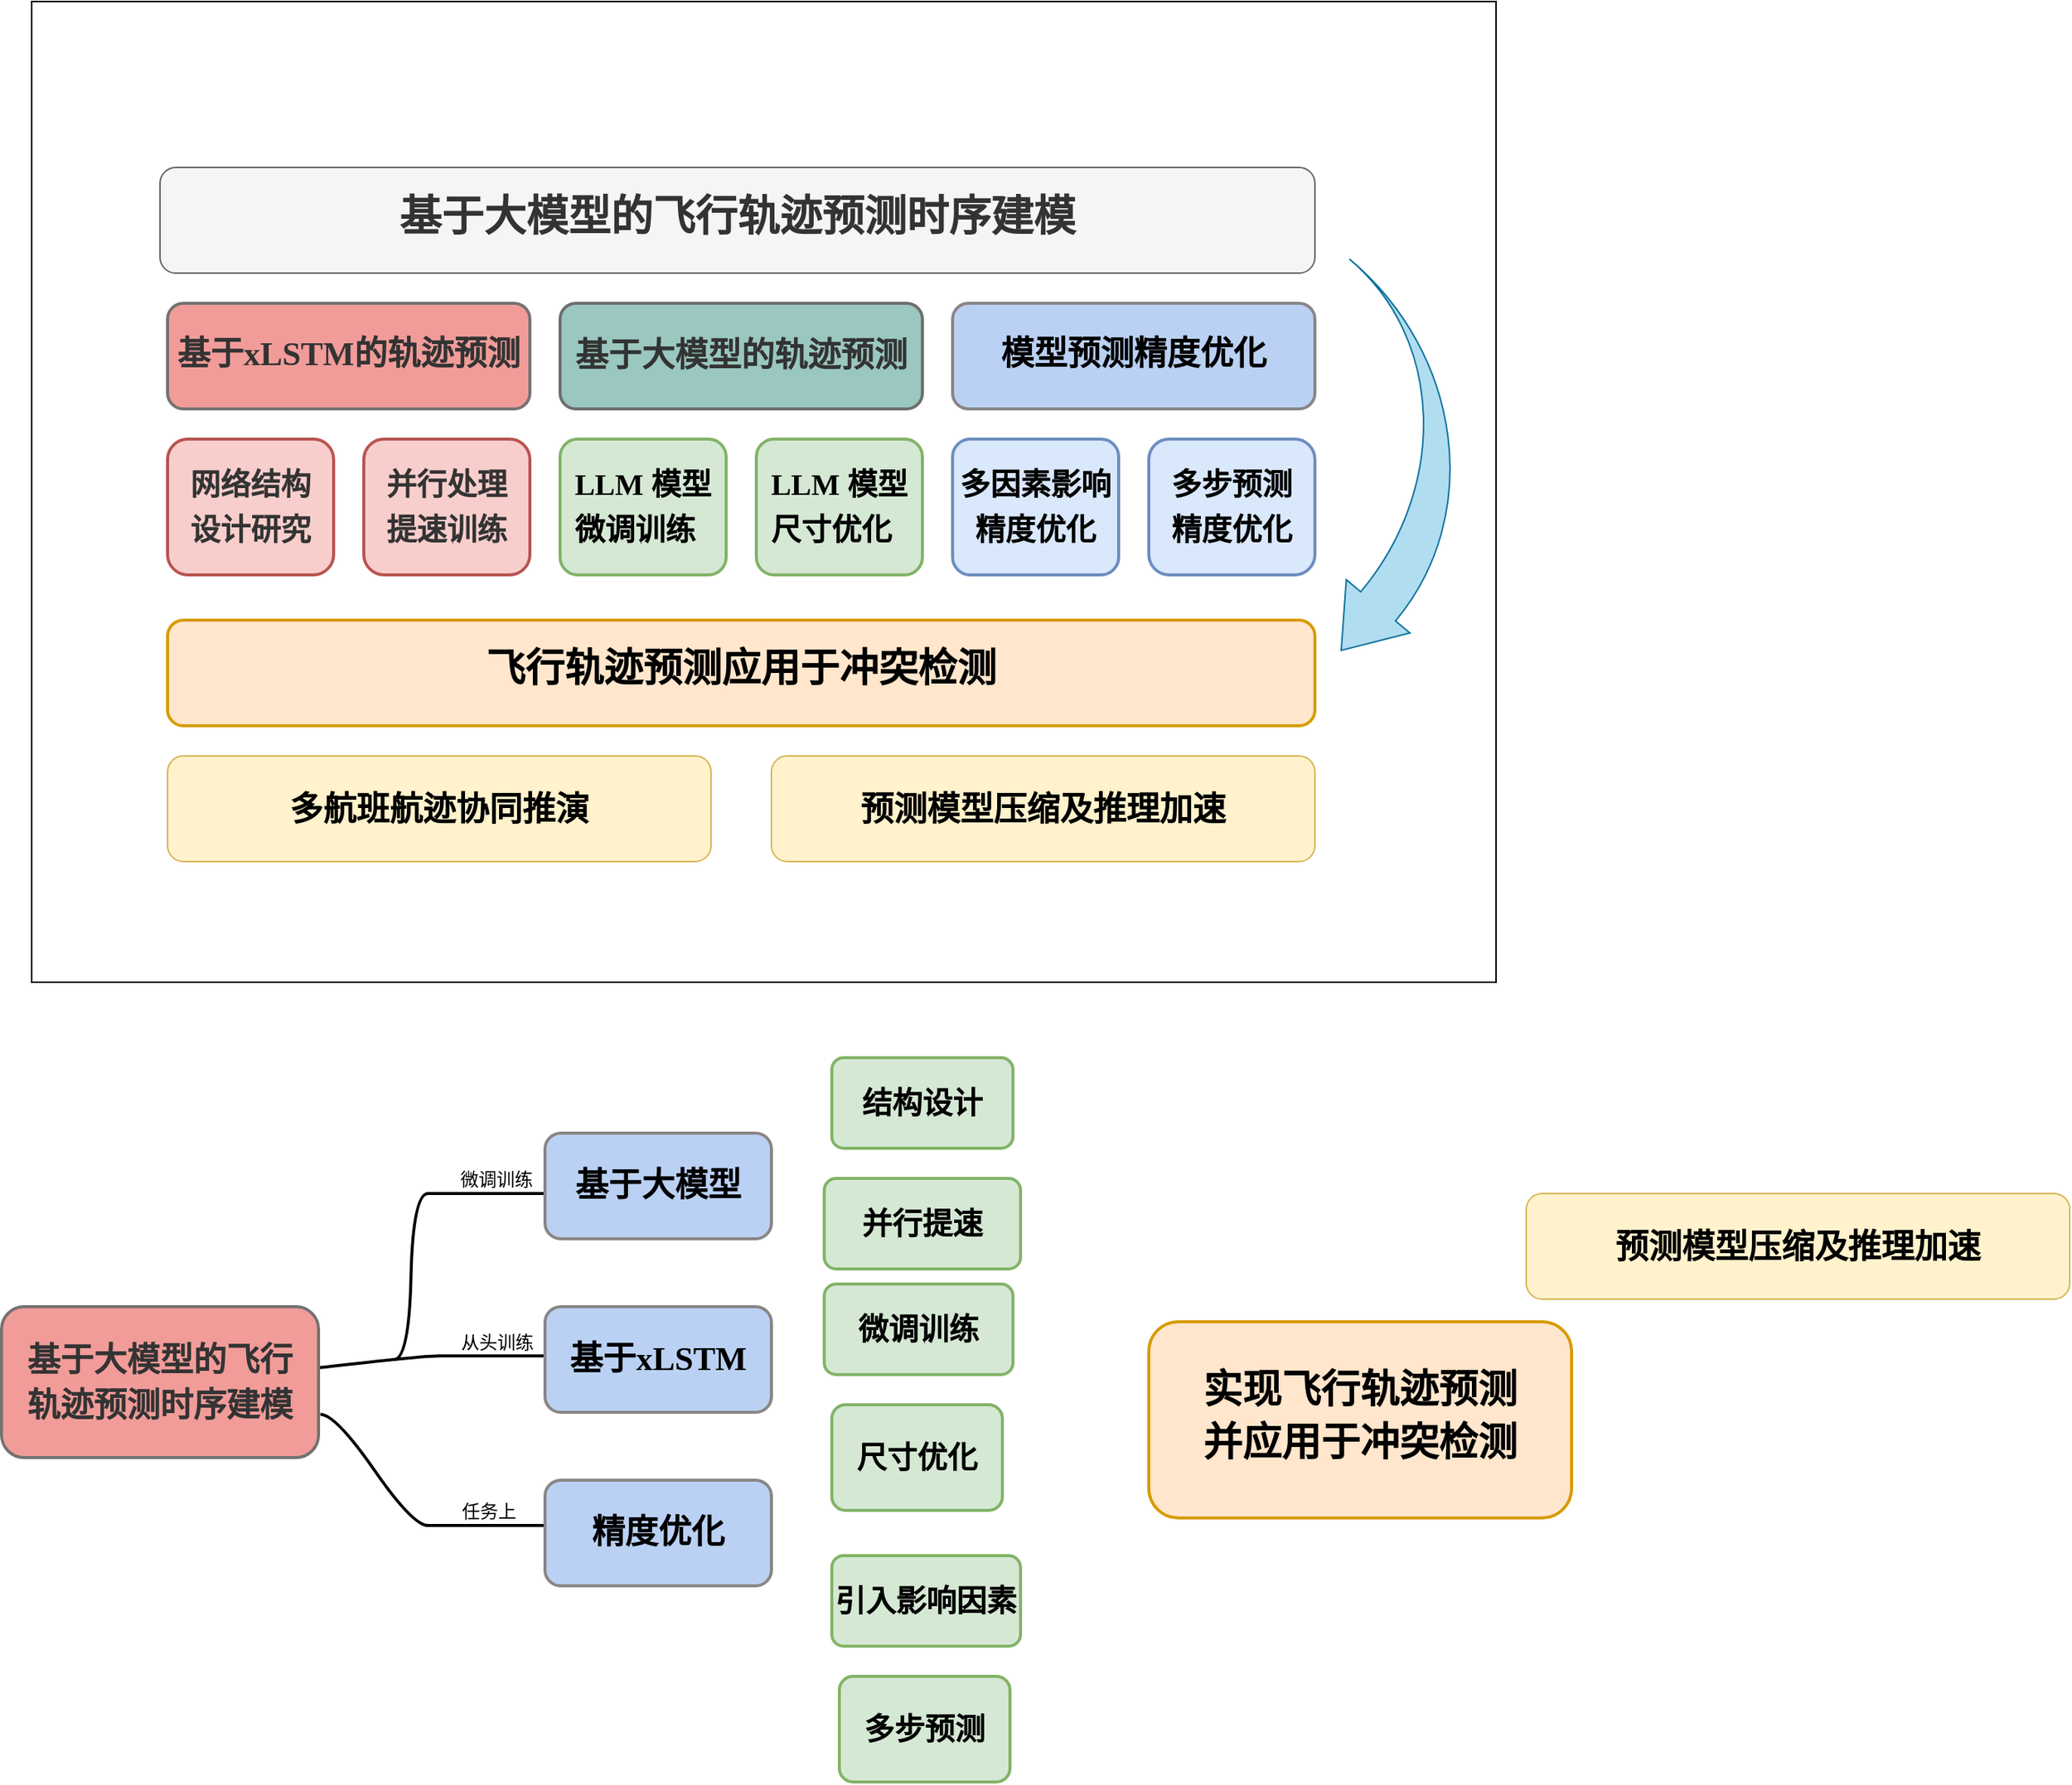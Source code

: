 <mxfile version="24.3.1" type="github">
  <diagram name="第 1 页" id="Np5g19sTjuQN8XIxTQIX">
    <mxGraphModel dx="140" dy="78" grid="1" gridSize="10" guides="1" tooltips="1" connect="1" arrows="1" fold="1" page="1" pageScale="1" pageWidth="827" pageHeight="1169" math="0" shadow="0">
      <root>
        <mxCell id="0" />
        <mxCell id="1" parent="0" />
        <mxCell id="xO19QTCpFd1LOzRahllu-28" value="" style="verticalLabelPosition=bottom;verticalAlign=top;html=1;shape=mxgraph.basic.rect;fillColor2=none;strokeWidth=1;size=20;indent=5;" vertex="1" parent="1">
          <mxGeometry x="40" y="30" width="970" height="650" as="geometry" />
        </mxCell>
        <mxCell id="xO19QTCpFd1LOzRahllu-1" value="&lt;div style=&quot;font-size: medium; text-align: start;&quot; data-hash=&quot;a9165d3e51a215f3cddf8d5b3a274f44&quot; data-version=&quot;3.0.0&quot;&gt;&lt;/div&gt;&lt;div style=&quot;text-align: start;&quot; class=&quot;document&quot;&gt;&lt;div style=&quot;&quot; class=&quot;section&quot;&gt;&lt;p style=&quot;margin: 0pt; text-align: justify; font-family: 等线; line-height: 22pt;&quot; class=&quot;paragraph text-align-type-justify&quot;&gt;&lt;span style=&quot;font-family: 宋体; font-weight: bold; color: rgb(51, 51, 51); letter-spacing: 0pt; vertical-align: baseline;&quot; data-font-family=&quot;宋体&quot;&gt;&lt;font style=&quot;font-size: 28px;&quot;&gt;基于大模型的飞行轨迹预测时序建模&lt;/font&gt;&lt;/span&gt;&lt;/p&gt;&lt;/div&gt;&lt;/div&gt;" style="rounded=1;whiteSpace=wrap;html=1;fillColor=#f5f5f5;fontColor=#333333;strokeColor=#666666;" vertex="1" parent="1">
          <mxGeometry x="125" y="140" width="765" height="70" as="geometry" />
        </mxCell>
        <mxCell id="xO19QTCpFd1LOzRahllu-2" value="&lt;div style=&quot;font-size: medium; text-align: start;&quot; data-hash=&quot;c56bc3a6468e6ee02840d39db7b181fa&quot; data-version=&quot;3.0.0&quot;&gt;&lt;/div&gt;&lt;div style=&quot;text-align: start;&quot; class=&quot;document&quot;&gt;&lt;div style=&quot;&quot; class=&quot;section&quot;&gt;&lt;p style=&quot;margin: 0pt; text-align: justify; font-family: 等线; line-height: 22pt;&quot; class=&quot;paragraph text-align-type-justify&quot;&gt;&lt;span style=&quot;font-family: 宋体; font-weight: bold; color: rgb(51, 51, 51); background-image: initial; background-position: initial; background-size: initial; background-repeat: initial; background-attachment: initial; background-origin: initial; background-clip: initial; letter-spacing: 0pt; vertical-align: baseline;&quot; data-font-family=&quot;宋体&quot;&gt;&lt;font style=&quot;font-size: 22px;&quot;&gt;基于xLSTM的轨迹预测&lt;/font&gt;&lt;/span&gt;&lt;/p&gt;&lt;/div&gt;&lt;/div&gt;" style="rounded=1;whiteSpace=wrap;html=1;fillColor=#f19c99;strokeColor=#747272;strokeWidth=2;" vertex="1" parent="1">
          <mxGeometry x="130" y="230" width="240" height="70" as="geometry" />
        </mxCell>
        <mxCell id="xO19QTCpFd1LOzRahllu-3" value="&lt;span style=&quot;color: rgb(51, 51, 51); font-family: 宋体; font-weight: 700; text-align: justify;&quot;&gt;&lt;font style=&quot;font-size: 22px;&quot;&gt;基于大模型的轨迹预测&lt;/font&gt;&lt;/span&gt;" style="rounded=1;whiteSpace=wrap;html=1;fillColor=#9ac7bf;strokeColor=#6f6d6d;strokeWidth=2;" vertex="1" parent="1">
          <mxGeometry x="390" y="230" width="240" height="70" as="geometry" />
        </mxCell>
        <mxCell id="xO19QTCpFd1LOzRahllu-4" value="&lt;div style=&quot;font-size: medium; text-align: start;&quot; data-hash=&quot;b2df4ce89868642a61a8cfd2494da5e4&quot; data-version=&quot;3.0.0&quot;&gt;&lt;/div&gt;&lt;div style=&quot;text-align: start;&quot; class=&quot;document&quot;&gt;&lt;div style=&quot;&quot; class=&quot;section&quot;&gt;&lt;p style=&quot;margin: 0pt; text-align: justify; line-height: 22pt;&quot; class=&quot;paragraph text-align-type-justify&quot;&gt;&lt;font size=&quot;1&quot; style=&quot;&quot; face=&quot;宋体&quot;&gt;&lt;b style=&quot;font-size: 22px;&quot;&gt;模型预测精度优化&lt;/b&gt;&lt;/font&gt;&lt;/p&gt;&lt;/div&gt;&lt;/div&gt;" style="rounded=1;whiteSpace=wrap;html=1;fillColor=#bad1f3;strokeColor=#8a8585;strokeWidth=2;" vertex="1" parent="1">
          <mxGeometry x="650" y="230" width="240" height="70" as="geometry" />
        </mxCell>
        <mxCell id="xO19QTCpFd1LOzRahllu-5" value="&lt;div style=&quot;font-size: medium; text-align: start;&quot; data-hash=&quot;c56bc3a6468e6ee02840d39db7b181fa&quot; data-version=&quot;3.0.0&quot;&gt;&lt;/div&gt;&lt;div style=&quot;font-size: 20px; text-align: start;&quot; class=&quot;document&quot;&gt;&lt;div class=&quot;section&quot;&gt;&lt;p style=&quot;margin: 0pt; text-align: justify; line-height: 22pt;&quot; class=&quot;paragraph text-align-type-justify&quot;&gt;&lt;font style=&quot;font-size: 20px;&quot; face=&quot;宋体&quot; color=&quot;#333333&quot;&gt;&lt;b&gt;网络结构&lt;/b&gt;&lt;/font&gt;&lt;/p&gt;&lt;p style=&quot;margin: 0pt; text-align: justify; line-height: 22pt;&quot; class=&quot;paragraph text-align-type-justify&quot;&gt;&lt;font style=&quot;font-size: 20px;&quot; face=&quot;宋体&quot; color=&quot;#333333&quot;&gt;&lt;b&gt;设计研究&lt;/b&gt;&lt;/font&gt;&lt;/p&gt;&lt;/div&gt;&lt;/div&gt;" style="rounded=1;whiteSpace=wrap;html=1;fillColor=#f8cecc;strokeColor=#b85450;strokeWidth=2;" vertex="1" parent="1">
          <mxGeometry x="130" y="320" width="110" height="90" as="geometry" />
        </mxCell>
        <mxCell id="xO19QTCpFd1LOzRahllu-6" value="&lt;div style=&quot;font-size: medium; text-align: start;&quot; data-hash=&quot;c56bc3a6468e6ee02840d39db7b181fa&quot; data-version=&quot;3.0.0&quot;&gt;&lt;/div&gt;&lt;div style=&quot;font-size: 20px; text-align: start;&quot; class=&quot;document&quot;&gt;&lt;div class=&quot;section&quot;&gt;&lt;p style=&quot;margin: 0pt; text-align: justify; line-height: 22pt;&quot; class=&quot;paragraph text-align-type-justify&quot;&gt;&lt;font style=&quot;font-size: 20px;&quot; face=&quot;宋体&quot; color=&quot;#333333&quot;&gt;&lt;b&gt;并行处理&lt;/b&gt;&lt;/font&gt;&lt;/p&gt;&lt;p style=&quot;margin: 0pt; text-align: justify; line-height: 22pt;&quot; class=&quot;paragraph text-align-type-justify&quot;&gt;&lt;font style=&quot;font-size: 20px;&quot; face=&quot;宋体&quot; color=&quot;#333333&quot;&gt;&lt;b&gt;提速训练&lt;/b&gt;&lt;/font&gt;&lt;/p&gt;&lt;/div&gt;&lt;/div&gt;" style="rounded=1;whiteSpace=wrap;html=1;fillColor=#f8cecc;strokeColor=#b85450;strokeWidth=2;" vertex="1" parent="1">
          <mxGeometry x="260" y="320" width="110" height="90" as="geometry" />
        </mxCell>
        <mxCell id="xO19QTCpFd1LOzRahllu-9" value="" style="html=1;shadow=0;dashed=0;align=center;verticalAlign=middle;shape=mxgraph.arrows2.jumpInArrow;dy=15;dx=38;arrowHead=55;rotation=130;fillColor=#b1ddf0;strokeColor=#10739e;" vertex="1" parent="1">
          <mxGeometry x="819.62" y="244.17" width="202.13" height="190" as="geometry" />
        </mxCell>
        <mxCell id="xO19QTCpFd1LOzRahllu-10" value="&lt;div style=&quot;font-size: medium; text-align: start;&quot; data-hash=&quot;b2df4ce89868642a61a8cfd2494da5e4&quot; data-version=&quot;3.0.0&quot;&gt;&lt;/div&gt;&lt;div style=&quot;font-size: 20px;&quot; class=&quot;document&quot;&gt;&lt;div class=&quot;section&quot;&gt;&lt;p style=&quot;margin: 0pt; font-family: 等线; line-height: 22pt;&quot; class=&quot;paragraph text-align-type-justify&quot;&gt;&lt;span style=&quot;font-family: 宋体; font-weight: bold; letter-spacing: 0pt; vertical-align: baseline;&quot; data-font-family=&quot;宋体&quot;&gt;多因素影响&lt;/span&gt;&lt;/p&gt;&lt;p style=&quot;margin: 0pt; font-family: 等线; line-height: 22pt;&quot; class=&quot;paragraph text-align-type-justify&quot;&gt;&lt;span style=&quot;font-family: 宋体; font-weight: bold; letter-spacing: 0pt; vertical-align: baseline;&quot; data-font-family=&quot;宋体&quot;&gt;精度优化&lt;/span&gt;&lt;/p&gt;&lt;/div&gt;&lt;/div&gt;" style="rounded=1;whiteSpace=wrap;html=1;fillColor=#dae8fc;strokeColor=#6c8ebf;arcSize=13;strokeWidth=2;" vertex="1" parent="1">
          <mxGeometry x="650" y="320" width="110" height="90" as="geometry" />
        </mxCell>
        <mxCell id="xO19QTCpFd1LOzRahllu-11" value="&lt;div style=&quot;font-size: medium; text-align: start;&quot; data-hash=&quot;b2df4ce89868642a61a8cfd2494da5e4&quot; data-version=&quot;3.0.0&quot;&gt;&lt;/div&gt;&lt;div style=&quot;font-size: 20px; text-align: start;&quot; class=&quot;document&quot;&gt;&lt;div class=&quot;section&quot;&gt;&lt;p style=&quot;margin: 0pt; text-align: justify; font-family: 等线; line-height: 22pt;&quot; class=&quot;paragraph text-align-type-justify&quot;&gt;&lt;span style=&quot;font-family: 宋体; font-weight: bold; letter-spacing: 0pt; vertical-align: baseline;&quot; data-font-family=&quot;宋体&quot;&gt;多步预测&lt;/span&gt;&lt;/p&gt;&lt;p style=&quot;margin: 0pt; text-align: justify; font-family: 等线; line-height: 22pt;&quot; class=&quot;paragraph text-align-type-justify&quot;&gt;&lt;span style=&quot;font-family: 宋体; font-weight: bold; letter-spacing: 0pt; vertical-align: baseline;&quot; data-font-family=&quot;宋体&quot;&gt;精度优化&lt;/span&gt;&lt;/p&gt;&lt;/div&gt;&lt;/div&gt;" style="rounded=1;whiteSpace=wrap;html=1;fillColor=#dae8fc;strokeColor=#6c8ebf;strokeWidth=2;" vertex="1" parent="1">
          <mxGeometry x="780" y="320" width="110" height="90" as="geometry" />
        </mxCell>
        <mxCell id="xO19QTCpFd1LOzRahllu-13" value="&lt;div style=&quot;font-size: medium; text-align: start;&quot; data-hash=&quot;b2df4ce89868642a61a8cfd2494da5e4&quot; data-version=&quot;3.0.0&quot;&gt;&lt;/div&gt;&lt;div style=&quot;text-align: start;&quot; class=&quot;document&quot;&gt;&lt;div style=&quot;&quot; class=&quot;section&quot;&gt;&lt;p style=&quot;margin: 0pt; text-align: justify; font-family: 等线; line-height: 22pt;&quot; class=&quot;paragraph text-align-type-justify&quot;&gt;&lt;span style=&quot;font-family: 宋体; font-weight: bold; letter-spacing: 0pt; vertical-align: baseline;&quot; data-font-family=&quot;宋体&quot;&gt;&lt;font style=&quot;font-size: 26px;&quot;&gt;飞行轨迹预测应用于冲突检测&lt;/font&gt;&lt;/span&gt;&lt;/p&gt;&lt;/div&gt;&lt;/div&gt;" style="rounded=1;whiteSpace=wrap;html=1;fillColor=#ffe6cc;strokeColor=#d79b00;strokeWidth=2;" vertex="1" parent="1">
          <mxGeometry x="130" y="440" width="760" height="70" as="geometry" />
        </mxCell>
        <mxCell id="xO19QTCpFd1LOzRahllu-18" value="&lt;div style=&quot;font-size: medium; text-align: start;&quot; data-hash=&quot;b2df4ce89868642a61a8cfd2494da5e4&quot; data-version=&quot;3.0.0&quot;&gt;&lt;/div&gt;&lt;div style=&quot;font-size: 20px; text-align: start;&quot; class=&quot;document&quot;&gt;&lt;div class=&quot;section&quot;&gt;&lt;p style=&quot;margin: 0pt; text-align: justify; line-height: 22pt;&quot; class=&quot;paragraph text-align-type-justify&quot;&gt;&lt;font style=&quot;font-size: 20px;&quot; face=&quot;宋体&quot;&gt;&lt;b&gt;LLM 模型&lt;/b&gt;&lt;/font&gt;&lt;/p&gt;&lt;p style=&quot;margin: 0pt; text-align: justify; line-height: 22pt;&quot; class=&quot;paragraph text-align-type-justify&quot;&gt;&lt;font style=&quot;font-size: 20px;&quot; face=&quot;宋体&quot;&gt;&lt;b&gt;微调训练&lt;/b&gt;&lt;/font&gt;&lt;/p&gt;&lt;/div&gt;&lt;/div&gt;" style="rounded=1;whiteSpace=wrap;html=1;fillColor=#d5e8d4;strokeColor=#82b366;arcSize=13;strokeWidth=2;" vertex="1" parent="1">
          <mxGeometry x="390" y="320" width="110" height="90" as="geometry" />
        </mxCell>
        <mxCell id="xO19QTCpFd1LOzRahllu-22" value="&lt;div style=&quot;font-size: medium; text-align: start;&quot; data-hash=&quot;b2df4ce89868642a61a8cfd2494da5e4&quot; data-version=&quot;3.0.0&quot;&gt;&lt;/div&gt;&lt;div style=&quot;font-size: 20px; text-align: start;&quot; class=&quot;document&quot;&gt;&lt;div class=&quot;section&quot;&gt;&lt;p style=&quot;margin: 0pt; text-align: justify; line-height: 22pt;&quot; class=&quot;paragraph text-align-type-justify&quot;&gt;&lt;font face=&quot;宋体&quot;&gt;&lt;b&gt;LLM 模型&lt;/b&gt;&lt;/font&gt;&lt;/p&gt;&lt;p style=&quot;margin: 0pt; text-align: justify; line-height: 22pt;&quot; class=&quot;paragraph text-align-type-justify&quot;&gt;&lt;font face=&quot;宋体&quot;&gt;&lt;b&gt;尺寸优化&lt;/b&gt;&lt;/font&gt;&lt;/p&gt;&lt;/div&gt;&lt;/div&gt;" style="rounded=1;whiteSpace=wrap;html=1;fillColor=#d5e8d4;strokeColor=#82b366;arcSize=13;strokeWidth=2;" vertex="1" parent="1">
          <mxGeometry x="520" y="320" width="110" height="90" as="geometry" />
        </mxCell>
        <mxCell id="xO19QTCpFd1LOzRahllu-24" value="&lt;div style=&quot;font-size: medium; text-align: start;&quot; data-hash=&quot;b2df4ce89868642a61a8cfd2494da5e4&quot; data-version=&quot;3.0.0&quot;&gt;&lt;/div&gt;&lt;div style=&quot;text-align: start;&quot; class=&quot;document&quot;&gt;&lt;div style=&quot;font-size: 22px;&quot; class=&quot;section&quot;&gt;&lt;p style=&quot;margin: 0pt; text-align: justify; font-family: 等线; line-height: 22pt;&quot; class=&quot;paragraph text-align-type-justify&quot;&gt;&lt;span style=&quot;font-family: 宋体; font-weight: bold; letter-spacing: 0pt; vertical-align: baseline;&quot; data-font-family=&quot;宋体&quot;&gt;&lt;font style=&quot;font-size: 22px;&quot;&gt;多航班航迹&lt;/font&gt;&lt;/span&gt;&lt;span style=&quot;background-color: initial; font-family: 宋体; font-weight: bold; letter-spacing: 0pt;&quot;&gt;协同推演&lt;/span&gt;&lt;/p&gt;&lt;/div&gt;&lt;/div&gt;" style="rounded=1;whiteSpace=wrap;html=1;fillColor=#fff2cc;strokeColor=#d6b656;" vertex="1" parent="1">
          <mxGeometry x="130" y="530" width="360" height="70" as="geometry" />
        </mxCell>
        <mxCell id="xO19QTCpFd1LOzRahllu-26" value="&lt;div style=&quot;font-size: medium; text-align: start;&quot; data-hash=&quot;b2df4ce89868642a61a8cfd2494da5e4&quot; data-version=&quot;3.0.0&quot;&gt;&lt;/div&gt;&lt;div style=&quot;text-align: start;&quot; class=&quot;document&quot;&gt;&lt;div style=&quot;font-size: 22px;&quot; class=&quot;section&quot;&gt;&lt;p style=&quot;margin: 0pt; text-align: justify; line-height: 22pt;&quot; class=&quot;paragraph text-align-type-justify&quot;&gt;&lt;font style=&quot;font-size: 22px;&quot; face=&quot;宋体&quot;&gt;&lt;span style=&quot;&quot;&gt;&lt;b&gt;预测模型压缩&lt;/b&gt;&lt;/span&gt;&lt;/font&gt;&lt;b style=&quot;font-family: 宋体; background-color: initial;&quot;&gt;及推理加速&lt;/b&gt;&lt;/p&gt;&lt;/div&gt;&lt;/div&gt;" style="rounded=1;whiteSpace=wrap;html=1;fillColor=#fff2cc;strokeColor=#d6b656;" vertex="1" parent="1">
          <mxGeometry x="530" y="530" width="360" height="70" as="geometry" />
        </mxCell>
        <mxCell id="xO19QTCpFd1LOzRahllu-47" value="&lt;div style=&quot;font-size: medium; text-align: start;&quot; data-hash=&quot;b2df4ce89868642a61a8cfd2494da5e4&quot; data-version=&quot;3.0.0&quot;&gt;&lt;/div&gt;&lt;div style=&quot;font-size: 20px; text-align: start;&quot; class=&quot;document&quot;&gt;&lt;div class=&quot;section&quot;&gt;&lt;p style=&quot;margin: 0pt; text-align: justify; line-height: 22pt;&quot; class=&quot;paragraph text-align-type-justify&quot;&gt;&lt;font face=&quot;宋体&quot;&gt;&lt;b&gt;结构设计&lt;/b&gt;&lt;/font&gt;&lt;/p&gt;&lt;/div&gt;&lt;/div&gt;" style="rounded=1;whiteSpace=wrap;html=1;fillColor=#d5e8d4;strokeColor=#82b366;arcSize=13;strokeWidth=2;" vertex="1" parent="1">
          <mxGeometry x="570" y="730" width="120" height="60" as="geometry" />
        </mxCell>
        <mxCell id="xO19QTCpFd1LOzRahllu-48" value="&lt;div style=&quot;font-size: medium; text-align: start;&quot; data-hash=&quot;b2df4ce89868642a61a8cfd2494da5e4&quot; data-version=&quot;3.0.0&quot;&gt;&lt;/div&gt;&lt;div style=&quot;font-size: 20px; text-align: start;&quot; class=&quot;document&quot;&gt;&lt;div class=&quot;section&quot;&gt;&lt;p style=&quot;margin: 0pt; text-align: justify; line-height: 22pt;&quot; class=&quot;paragraph text-align-type-justify&quot;&gt;&lt;font face=&quot;宋体&quot;&gt;&lt;b&gt;并行提速&lt;/b&gt;&lt;/font&gt;&lt;/p&gt;&lt;/div&gt;&lt;/div&gt;" style="rounded=1;whiteSpace=wrap;html=1;fillColor=#d5e8d4;strokeColor=#82b366;arcSize=13;strokeWidth=2;" vertex="1" parent="1">
          <mxGeometry x="565" y="810" width="130" height="60" as="geometry" />
        </mxCell>
        <mxCell id="xO19QTCpFd1LOzRahllu-49" value="&lt;div style=&quot;font-size: medium; text-align: start;&quot; data-hash=&quot;b2df4ce89868642a61a8cfd2494da5e4&quot; data-version=&quot;3.0.0&quot;&gt;&lt;/div&gt;&lt;div style=&quot;font-size: 20px; text-align: start;&quot; class=&quot;document&quot;&gt;&lt;div class=&quot;section&quot;&gt;&lt;p style=&quot;margin: 0pt; text-align: justify; line-height: 22pt;&quot; class=&quot;paragraph text-align-type-justify&quot;&gt;&lt;font face=&quot;宋体&quot;&gt;&lt;b&gt;微调训练&lt;/b&gt;&lt;/font&gt;&lt;/p&gt;&lt;/div&gt;&lt;/div&gt;" style="rounded=1;whiteSpace=wrap;html=1;fillColor=#d5e8d4;strokeColor=#82b366;arcSize=13;strokeWidth=2;" vertex="1" parent="1">
          <mxGeometry x="565" y="880" width="125" height="60" as="geometry" />
        </mxCell>
        <mxCell id="xO19QTCpFd1LOzRahllu-50" value="&lt;div style=&quot;font-size: medium; text-align: start;&quot; data-hash=&quot;b2df4ce89868642a61a8cfd2494da5e4&quot; data-version=&quot;3.0.0&quot;&gt;&lt;/div&gt;&lt;div style=&quot;font-size: 20px; text-align: start;&quot; class=&quot;document&quot;&gt;&lt;div class=&quot;section&quot;&gt;&lt;p style=&quot;margin: 0pt; text-align: justify; line-height: 22pt;&quot; class=&quot;paragraph text-align-type-justify&quot;&gt;&lt;font face=&quot;宋体&quot;&gt;&lt;b&gt;尺寸优化&lt;/b&gt;&lt;/font&gt;&lt;/p&gt;&lt;/div&gt;&lt;/div&gt;" style="rounded=1;whiteSpace=wrap;html=1;fillColor=#d5e8d4;strokeColor=#82b366;arcSize=13;strokeWidth=2;" vertex="1" parent="1">
          <mxGeometry x="570" y="960" width="113" height="70" as="geometry" />
        </mxCell>
        <mxCell id="xO19QTCpFd1LOzRahllu-51" value="&lt;div style=&quot;font-size: medium; text-align: start;&quot; data-hash=&quot;b2df4ce89868642a61a8cfd2494da5e4&quot; data-version=&quot;3.0.0&quot;&gt;&lt;/div&gt;&lt;div style=&quot;font-size: 20px; text-align: start;&quot; class=&quot;document&quot;&gt;&lt;div class=&quot;section&quot;&gt;&lt;p style=&quot;margin: 0pt; text-align: justify; line-height: 22pt;&quot; class=&quot;paragraph text-align-type-justify&quot;&gt;&lt;font face=&quot;宋体&quot;&gt;&lt;b&gt;引入影响因素&lt;/b&gt;&lt;/font&gt;&lt;/p&gt;&lt;/div&gt;&lt;/div&gt;" style="rounded=1;whiteSpace=wrap;html=1;fillColor=#d5e8d4;strokeColor=#82b366;arcSize=13;strokeWidth=2;" vertex="1" parent="1">
          <mxGeometry x="570" y="1060" width="125" height="60" as="geometry" />
        </mxCell>
        <mxCell id="xO19QTCpFd1LOzRahllu-52" value="&lt;div style=&quot;font-size: medium; text-align: start;&quot; data-hash=&quot;b2df4ce89868642a61a8cfd2494da5e4&quot; data-version=&quot;3.0.0&quot;&gt;&lt;/div&gt;&lt;div style=&quot;font-size: 20px; text-align: start;&quot; class=&quot;document&quot;&gt;&lt;div class=&quot;section&quot;&gt;&lt;p style=&quot;margin: 0pt; text-align: justify; line-height: 22pt;&quot; class=&quot;paragraph text-align-type-justify&quot;&gt;&lt;font face=&quot;宋体&quot;&gt;&lt;b&gt;多步预测&lt;/b&gt;&lt;/font&gt;&lt;/p&gt;&lt;/div&gt;&lt;/div&gt;" style="rounded=1;whiteSpace=wrap;html=1;fillColor=#d5e8d4;strokeColor=#82b366;arcSize=13;strokeWidth=2;" vertex="1" parent="1">
          <mxGeometry x="575" y="1140" width="113" height="70" as="geometry" />
        </mxCell>
        <mxCell id="xO19QTCpFd1LOzRahllu-53" value="&lt;div style=&quot;font-size: medium; text-align: start;&quot; data-hash=&quot;b2df4ce89868642a61a8cfd2494da5e4&quot; data-version=&quot;3.0.0&quot;&gt;&lt;/div&gt;&lt;div style=&quot;text-align: start;&quot; class=&quot;document&quot;&gt;&lt;div style=&quot;&quot; class=&quot;section&quot;&gt;&lt;p style=&quot;margin: 0pt; text-align: justify; font-family: 等线; line-height: 22pt;&quot; class=&quot;paragraph text-align-type-justify&quot;&gt;&lt;span style=&quot;font-family: 宋体; font-weight: bold; letter-spacing: 0pt; vertical-align: baseline;&quot; data-font-family=&quot;宋体&quot;&gt;&lt;font style=&quot;font-size: 26px;&quot;&gt;实现飞行轨迹预测&lt;/font&gt;&lt;/span&gt;&lt;/p&gt;&lt;p style=&quot;margin: 0pt; text-align: justify; font-family: 等线; line-height: 22pt;&quot; class=&quot;paragraph text-align-type-justify&quot;&gt;&lt;span style=&quot;font-family: 宋体; font-weight: bold; letter-spacing: 0pt; vertical-align: baseline;&quot; data-font-family=&quot;宋体&quot;&gt;&lt;font style=&quot;font-size: 26px;&quot;&gt;并应用于冲突检测&lt;/font&gt;&lt;/span&gt;&lt;/p&gt;&lt;/div&gt;&lt;/div&gt;" style="rounded=1;whiteSpace=wrap;html=1;fillColor=#ffe6cc;strokeColor=#d79b00;strokeWidth=2;" vertex="1" parent="1">
          <mxGeometry x="780" y="905" width="280" height="130" as="geometry" />
        </mxCell>
        <mxCell id="xO19QTCpFd1LOzRahllu-54" value="&lt;div style=&quot;font-size: medium; text-align: start;&quot; data-hash=&quot;b2df4ce89868642a61a8cfd2494da5e4&quot; data-version=&quot;3.0.0&quot;&gt;&lt;/div&gt;&lt;div style=&quot;text-align: start;&quot; class=&quot;document&quot;&gt;&lt;div style=&quot;font-size: 22px;&quot; class=&quot;section&quot;&gt;&lt;p style=&quot;margin: 0pt; text-align: justify; line-height: 22pt;&quot; class=&quot;paragraph text-align-type-justify&quot;&gt;&lt;font style=&quot;font-size: 22px;&quot; face=&quot;宋体&quot;&gt;&lt;span style=&quot;&quot;&gt;&lt;b&gt;预测模型压缩&lt;/b&gt;&lt;/span&gt;&lt;/font&gt;&lt;b style=&quot;font-family: 宋体; background-color: initial;&quot;&gt;及推理加速&lt;/b&gt;&lt;/p&gt;&lt;/div&gt;&lt;/div&gt;" style="rounded=1;whiteSpace=wrap;html=1;fillColor=#fff2cc;strokeColor=#d6b656;" vertex="1" parent="1">
          <mxGeometry x="1030" y="820" width="360" height="70" as="geometry" />
        </mxCell>
        <mxCell id="xO19QTCpFd1LOzRahllu-56" value="微调训练" style="whiteSpace=wrap;html=1;shape=partialRectangle;top=0;left=0;bottom=1;right=0;points=[[0,1],[1,1]];fillColor=none;align=center;verticalAlign=bottom;routingCenterY=0.5;snapToPoint=1;recursiveResize=0;autosize=1;treeFolding=1;treeMoving=1;newEdgeStyle={&quot;edgeStyle&quot;:&quot;entityRelationEdgeStyle&quot;,&quot;startArrow&quot;:&quot;none&quot;,&quot;endArrow&quot;:&quot;none&quot;,&quot;segment&quot;:10,&quot;curved&quot;:1,&quot;sourcePerimeterSpacing&quot;:0,&quot;targetPerimeterSpacing&quot;:0};strokeWidth=2;" vertex="1" parent="1">
          <mxGeometry x="302.5" y="790" width="90" height="30" as="geometry" />
        </mxCell>
        <mxCell id="xO19QTCpFd1LOzRahllu-57" value="" style="edgeStyle=entityRelationEdgeStyle;startArrow=none;endArrow=none;segment=10;curved=1;sourcePerimeterSpacing=0;targetPerimeterSpacing=0;rounded=0;strokeWidth=2;" edge="1" parent="1">
          <mxGeometry relative="1" as="geometry">
            <mxPoint x="280" y="930" as="sourcePoint" />
            <mxPoint x="302.5" y="820" as="targetPoint" />
            <Array as="points">
              <mxPoint x="257.3" y="920" />
              <mxPoint x="277.3" y="930" />
              <mxPoint x="357.3" y="920" />
            </Array>
          </mxGeometry>
        </mxCell>
        <mxCell id="xO19QTCpFd1LOzRahllu-61" value="从头训练" style="whiteSpace=wrap;html=1;shape=partialRectangle;top=0;left=0;bottom=1;right=0;points=[[0,1],[1,1]];fillColor=none;align=center;verticalAlign=bottom;routingCenterY=0.5;snapToPoint=1;recursiveResize=0;autosize=1;treeFolding=1;treeMoving=1;newEdgeStyle={&quot;edgeStyle&quot;:&quot;entityRelationEdgeStyle&quot;,&quot;startArrow&quot;:&quot;none&quot;,&quot;endArrow&quot;:&quot;none&quot;,&quot;segment&quot;:10,&quot;curved&quot;:1,&quot;sourcePerimeterSpacing&quot;:0,&quot;targetPerimeterSpacing&quot;:0};strokeWidth=2;" vertex="1" parent="1">
          <mxGeometry x="310.5" y="897.65" width="75" height="30" as="geometry" />
        </mxCell>
        <mxCell id="xO19QTCpFd1LOzRahllu-62" value="" style="edgeStyle=entityRelationEdgeStyle;startArrow=none;endArrow=none;segment=10;curved=1;sourcePerimeterSpacing=0;targetPerimeterSpacing=0;rounded=0;entryX=0;entryY=1;entryDx=0;entryDy=0;exitX=1.021;exitY=0.507;exitDx=0;exitDy=0;exitPerimeter=0;strokeWidth=2;" edge="1" parent="1">
          <mxGeometry relative="1" as="geometry">
            <mxPoint x="194.41" y="938.35" as="sourcePoint" />
            <mxPoint x="310" y="927.65" as="targetPoint" />
            <Array as="points">
              <mxPoint x="270" y="947.65" />
              <mxPoint x="350" y="937.65" />
            </Array>
          </mxGeometry>
        </mxCell>
        <mxCell id="xO19QTCpFd1LOzRahllu-63" value="任务上" style="whiteSpace=wrap;html=1;shape=partialRectangle;top=0;left=0;bottom=1;right=0;points=[[0,1],[1,1]];fillColor=none;align=center;verticalAlign=bottom;routingCenterY=0.5;snapToPoint=1;recursiveResize=0;autosize=1;treeFolding=1;treeMoving=1;newEdgeStyle={&quot;edgeStyle&quot;:&quot;entityRelationEdgeStyle&quot;,&quot;startArrow&quot;:&quot;none&quot;,&quot;endArrow&quot;:&quot;none&quot;,&quot;segment&quot;:10,&quot;curved&quot;:1,&quot;sourcePerimeterSpacing&quot;:0,&quot;targetPerimeterSpacing&quot;:0};strokeWidth=2;" vertex="1" collapsed="1" parent="1">
          <mxGeometry x="302.5" y="1010" width="80" height="30" as="geometry" />
        </mxCell>
        <mxCell id="xO19QTCpFd1LOzRahllu-64" value="" style="edgeStyle=entityRelationEdgeStyle;startArrow=none;endArrow=none;segment=10;curved=1;sourcePerimeterSpacing=0;targetPerimeterSpacing=0;rounded=0;exitX=1.006;exitY=0.714;exitDx=0;exitDy=0;exitPerimeter=0;strokeWidth=2;" edge="1" target="xO19QTCpFd1LOzRahllu-63" parent="1" source="xO19QTCpFd1LOzRahllu-33">
          <mxGeometry relative="1" as="geometry">
            <mxPoint x="220" y="1040" as="sourcePoint" />
          </mxGeometry>
        </mxCell>
        <mxCell id="xO19QTCpFd1LOzRahllu-33" value="&lt;div style=&quot;font-size: medium; text-align: start;&quot; data-hash=&quot;c56bc3a6468e6ee02840d39db7b181fa&quot; data-version=&quot;3.0.0&quot;&gt;&lt;/div&gt;&lt;div style=&quot;text-align: start; font-size: 22px;&quot; class=&quot;document&quot;&gt;&lt;div style=&quot;&quot; class=&quot;section&quot;&gt;&lt;p style=&quot;margin: 0pt; text-align: justify; font-family: 等线; line-height: 22pt;&quot; class=&quot;paragraph text-align-type-justify&quot;&gt;&lt;span style=&quot;color: rgb(51, 51, 51); font-family: 宋体; font-weight: 700;&quot;&gt;&lt;font style=&quot;font-size: 22px;&quot;&gt;基于大模型的&lt;/font&gt;&lt;/span&gt;&lt;span style=&quot;color: rgb(51, 51, 51); font-family: 宋体; font-weight: 700; background-color: initial;&quot;&gt;飞行&lt;/span&gt;&lt;/p&gt;&lt;p style=&quot;margin: 0pt; text-align: justify; font-family: 等线; line-height: 22pt;&quot; class=&quot;paragraph text-align-type-justify&quot;&gt;&lt;span style=&quot;color: rgb(51, 51, 51); font-family: 宋体; font-weight: 700; background-color: initial;&quot;&gt;轨迹预测时序建模&lt;/span&gt;&lt;/p&gt;&lt;/div&gt;&lt;/div&gt;" style="rounded=1;whiteSpace=wrap;html=1;fillColor=#f19c99;strokeColor=#747272;strokeWidth=2;" vertex="1" parent="1">
          <mxGeometry x="20" y="895" width="210" height="100" as="geometry" />
        </mxCell>
        <mxCell id="xO19QTCpFd1LOzRahllu-36" value="&lt;font face=&quot;宋体&quot;&gt;&lt;span style=&quot;font-size: 22px;&quot;&gt;&lt;b&gt;精度优化&lt;/b&gt;&lt;/span&gt;&lt;/font&gt;" style="rounded=1;whiteSpace=wrap;html=1;fillColor=#bad1f3;strokeColor=#8a8585;strokeWidth=2;" vertex="1" parent="1">
          <mxGeometry x="380" y="1010" width="150" height="70" as="geometry" />
        </mxCell>
        <mxCell id="xO19QTCpFd1LOzRahllu-34" value="&lt;b style=&quot;font-family: 宋体; font-size: 22px;&quot;&gt;基于大模型&lt;/b&gt;" style="rounded=1;whiteSpace=wrap;html=1;fillColor=#bad1f3;strokeColor=#8a8585;strokeWidth=2;" vertex="1" parent="1">
          <mxGeometry x="380" y="780" width="150" height="70" as="geometry" />
        </mxCell>
        <mxCell id="xO19QTCpFd1LOzRahllu-35" value="&lt;b style=&quot;font-family: 宋体; font-size: 22px;&quot;&gt;基于xLSTM&lt;/b&gt;" style="rounded=1;whiteSpace=wrap;html=1;fillColor=#bad1f3;strokeColor=#8a8585;strokeWidth=2;" vertex="1" parent="1">
          <mxGeometry x="380" y="895" width="150" height="70" as="geometry" />
        </mxCell>
      </root>
    </mxGraphModel>
  </diagram>
</mxfile>
